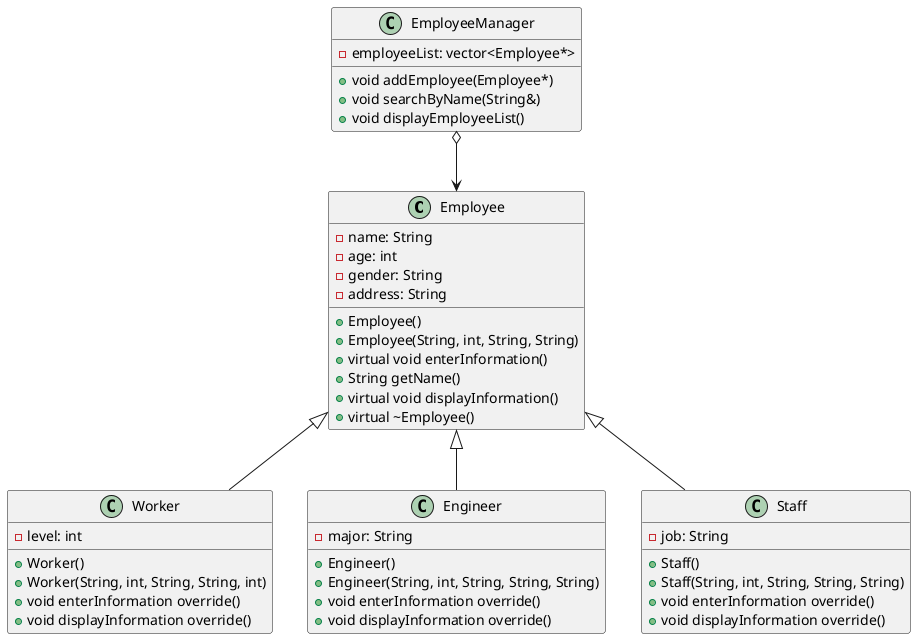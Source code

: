 @startuml

class Employee {
  - name: String
  - age: int
  - gender: String
  - address: String
  + Employee()
  + Employee(String, int, String, String)
  + virtual void enterInformation()
  + String getName()
  + virtual void displayInformation()
  + virtual ~Employee()
}

class Worker {
  - level: int
  + Worker()
  + Worker(String, int, String, String, int)
  + void enterInformation override()
  + void displayInformation override()
}

class Engineer {
  - major: String
  + Engineer()
  + Engineer(String, int, String, String, String)
  + void enterInformation override()
  + void displayInformation override()
}

class Staff {
  - job: String
  + Staff()
  + Staff(String, int, String, String, String)
  + void enterInformation override()
  + void displayInformation override()
}

class EmployeeManager {
  - employeeList: vector<Employee*>
  + void addEmployee(Employee*)
  + void searchByName(String&)
  + void displayEmployeeList()
}

Employee <|-- Worker
Employee <|-- Engineer
Employee <|-- Staff
EmployeeManager o--> Employee
@enduml
